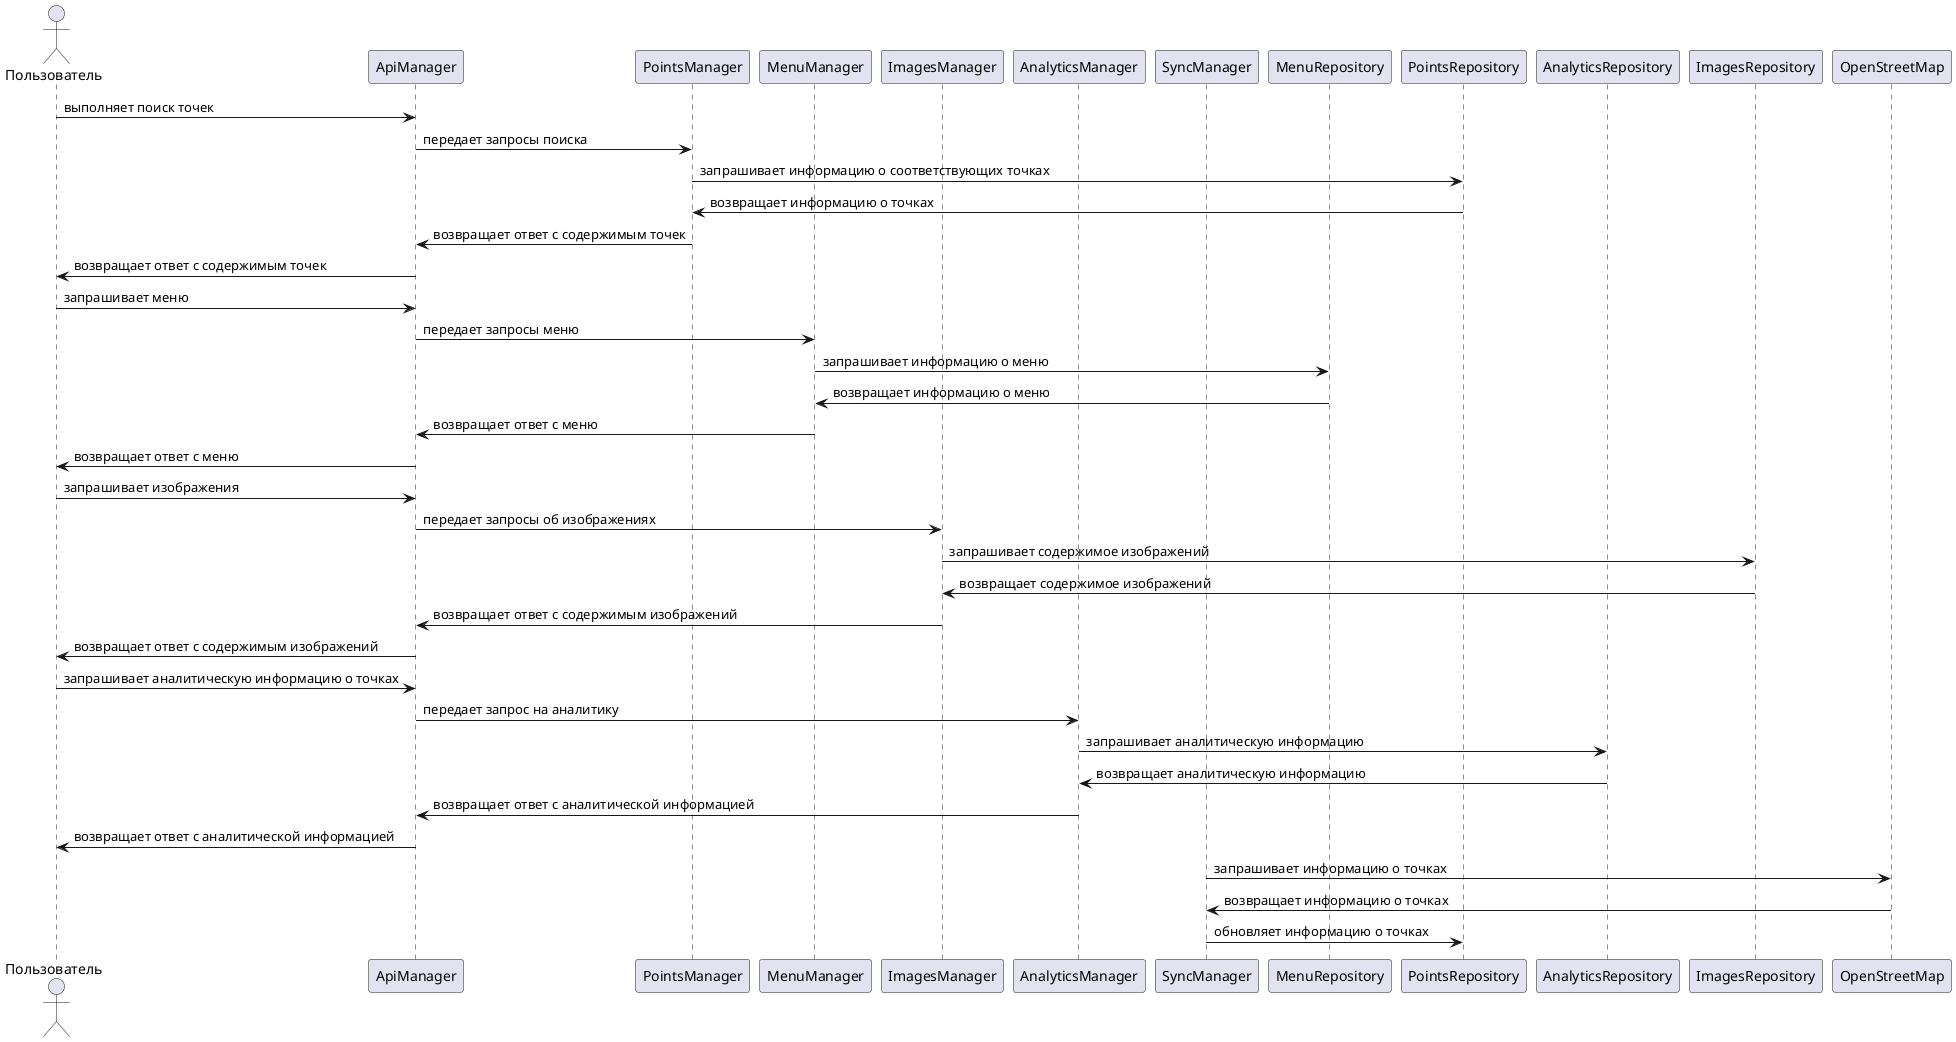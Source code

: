 @startuml
actor Пользователь as user
participant ApiManager as api
participant PointsManager as points
participant MenuManager as menu
participant ImagesManager as images
participant AnalyticsManager as analytics
participant SyncManager as sync
participant MenuRepository as menu_repository
participant PointsRepository as points_repository
participant AnalyticsRepository as clickhouse
participant ImagesRepository as s3
participant OpenStreetMap as openstreetmap

user -> api : выполняет поиск точек
api -> points : передает запросы поиска
points -> points_repository : запрашивает информацию о соответствующих точках
points_repository -> points : возвращает информацию о точках
points -> api : возвращает ответ с содержимым точек
api -> user : возвращает ответ с содержимым точек

user -> api : запрашивает меню
api -> menu : передает запросы меню
menu -> menu_repository : запрашивает информацию о меню
menu_repository -> menu : возвращает информацию о меню
menu -> api : возвращает ответ с меню
api -> user : возвращает ответ с меню

user -> api: запрашивает изображения
api -> images : передает запросы об изображениях
images -> s3 : запрашивает содержимое изображений
s3 -> images : возвращает содержимое изображений
images -> api : возвращает ответ с содержимым изображений
api -> user : возвращает ответ с содержимым изображений

user -> api : запрашивает аналитическую информацию о точках
api -> analytics : передает запрос на аналитику
analytics -> clickhouse : запрашивает аналитическую информацию
clickhouse -> analytics : возвращает аналитическую информацию
analytics -> api : возвращает ответ с аналитической информацией
api -> user : возвращает ответ с аналитической информацией

sync -> openstreetmap : запрашивает информацию о точках
openstreetmap -> sync : возвращает информацию о точках
sync -> points_repository : обновляет информацию о точках

@enduml
